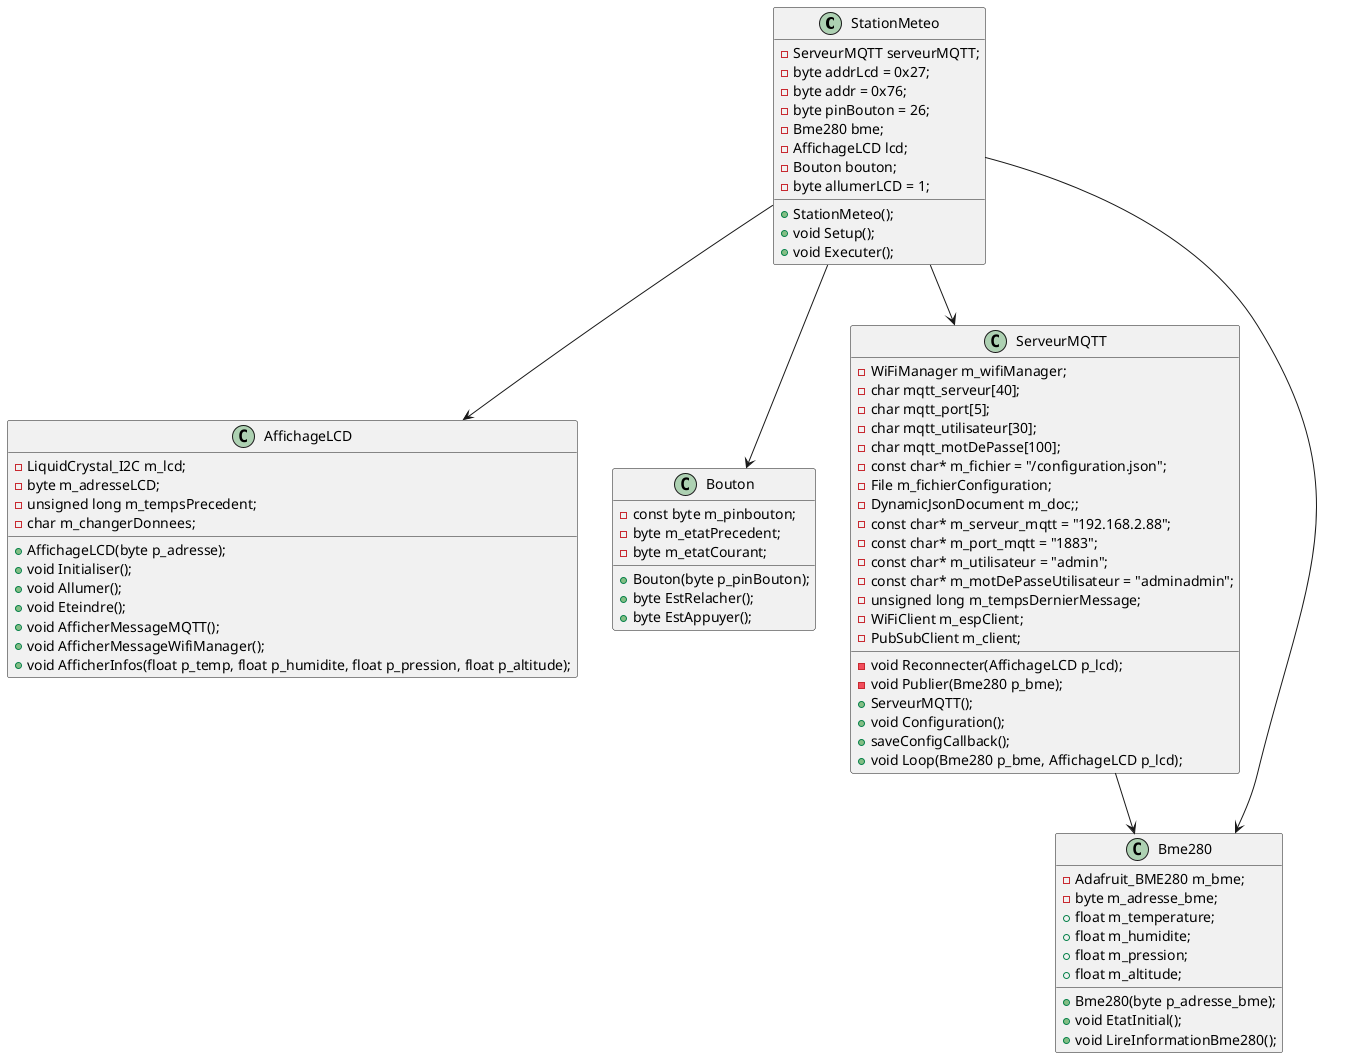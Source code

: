 @startuml StationMeteo

class StationMeteo {
    - ServeurMQTT serveurMQTT;
    - byte addrLcd = 0x27;
    - byte addr = 0x76;
    - byte pinBouton = 26;
    - Bme280 bme;
    - AffichageLCD lcd;
    - Bouton bouton;
    - byte allumerLCD = 1;

    + StationMeteo();
    + void Setup();
    + void Executer();
}

class Bme280 {
    - Adafruit_BME280 m_bme;
    - byte m_adresse_bme;
    + float m_temperature;
    + float m_humidite;
    + float m_pression;
    + float m_altitude;

    + Bme280(byte p_adresse_bme);
    + void EtatInitial();
    + void LireInformationBme280();
}

class AffichageLCD {
    - LiquidCrystal_I2C m_lcd;
    - byte m_adresseLCD;
    - unsigned long m_tempsPrecedent;
    - char m_changerDonnees;

    + AffichageLCD(byte p_adresse);
    + void Initialiser();
    + void Allumer();
    + void Eteindre();
    + void AfficherMessageMQTT();
    + void AfficherMessageWifiManager();
    + void AfficherInfos(float p_temp, float p_humidite, float p_pression, float p_altitude);
}

class Bouton {
    - const byte m_pinbouton;
    - byte m_etatPrecedent;
    - byte m_etatCourant;

    + Bouton(byte p_pinBouton);
    + byte EstRelacher();
    + byte EstAppuyer();
}

class ServeurMQTT {
    - WiFiManager m_wifiManager;
    - char mqtt_serveur[40];
    - char mqtt_port[5];
    - char mqtt_utilisateur[30];
    - char mqtt_motDePasse[100];
    - const char* m_fichier = "/configuration.json";
    - File m_fichierConfiguration;
    - DynamicJsonDocument m_doc;;
    - const char* m_serveur_mqtt = "192.168.2.88";
    - const char* m_port_mqtt = "1883";
    - const char* m_utilisateur = "admin";
    - const char* m_motDePasseUtilisateur = "adminadmin";
    - unsigned long m_tempsDernierMessage;
    - WiFiClient m_espClient;
    - PubSubClient m_client;

    - void Reconnecter(AffichageLCD p_lcd);
    - void Publier(Bme280 p_bme);
    + ServeurMQTT();
    + void Configuration();
    + saveConfigCallback();
    + void Loop(Bme280 p_bme, AffichageLCD p_lcd);
}

ServeurMQTT --> Bme280
StationMeteo --> ServeurMQTT
StationMeteo --> AffichageLCD
Bme280 <-- StationMeteo
StationMeteo --> Bouton
@enduml